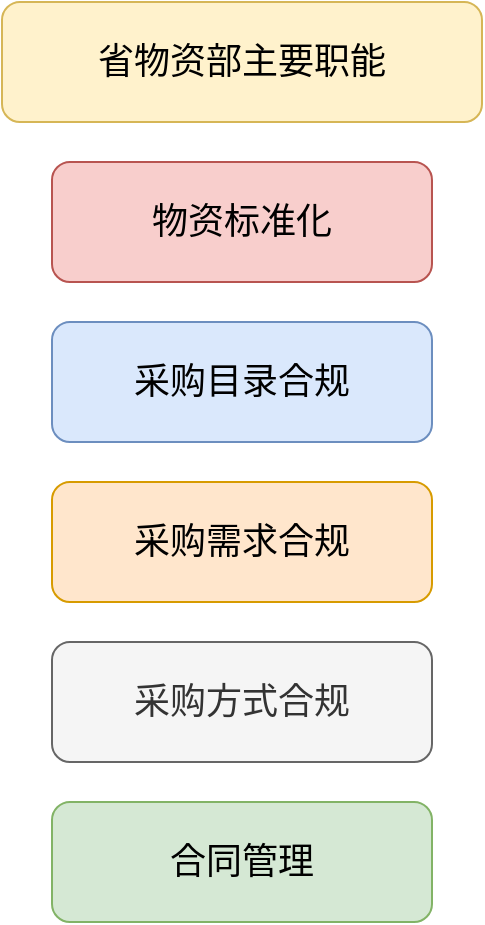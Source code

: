 <mxfile version="17.1.0" type="github">
  <diagram id="kHMABfsJ2mvt8AkLex9S" name="第 1 页">
    <mxGraphModel dx="1038" dy="539" grid="1" gridSize="10" guides="1" tooltips="1" connect="1" arrows="1" fold="1" page="1" pageScale="1" pageWidth="827" pageHeight="1169" math="0" shadow="0">
      <root>
        <mxCell id="0" />
        <mxCell id="1" parent="0" />
        <mxCell id="YACxKaTQ8DfaLfjlcni6-1" value="省物资部主要职能" style="whiteSpace=wrap;html=1;fontSize=18;fontFamily=MiSans;rounded=1;fillColor=#fff2cc;strokeColor=#d6b656;" vertex="1" parent="1">
          <mxGeometry x="220" y="70" width="240" height="60" as="geometry" />
        </mxCell>
        <mxCell id="YACxKaTQ8DfaLfjlcni6-2" value="物资标准化" style="whiteSpace=wrap;html=1;fontSize=18;fontFamily=MiSans;rounded=1;fillColor=#f8cecc;strokeColor=#b85450;" vertex="1" parent="1">
          <mxGeometry x="245" y="150" width="190" height="60" as="geometry" />
        </mxCell>
        <mxCell id="YACxKaTQ8DfaLfjlcni6-3" value="采购目录合规" style="whiteSpace=wrap;html=1;fontSize=18;fontFamily=MiSans;rounded=1;fillColor=#dae8fc;strokeColor=#6c8ebf;" vertex="1" parent="1">
          <mxGeometry x="245" y="230" width="190" height="60" as="geometry" />
        </mxCell>
        <mxCell id="YACxKaTQ8DfaLfjlcni6-4" value="采购需求合规" style="whiteSpace=wrap;html=1;fontSize=18;fontFamily=MiSans;rounded=1;fillColor=#ffe6cc;strokeColor=#d79b00;" vertex="1" parent="1">
          <mxGeometry x="245" y="310" width="190" height="60" as="geometry" />
        </mxCell>
        <mxCell id="YACxKaTQ8DfaLfjlcni6-5" value="采购方式合规" style="whiteSpace=wrap;html=1;fontSize=18;fontFamily=MiSans;rounded=1;fillColor=#f5f5f5;strokeColor=#666666;fontColor=#333333;" vertex="1" parent="1">
          <mxGeometry x="245" y="390" width="190" height="60" as="geometry" />
        </mxCell>
        <mxCell id="YACxKaTQ8DfaLfjlcni6-6" value="合同管理" style="whiteSpace=wrap;html=1;fontSize=18;fontFamily=MiSans;rounded=1;fillColor=#d5e8d4;strokeColor=#82b366;" vertex="1" parent="1">
          <mxGeometry x="245" y="470" width="190" height="60" as="geometry" />
        </mxCell>
      </root>
    </mxGraphModel>
  </diagram>
</mxfile>

